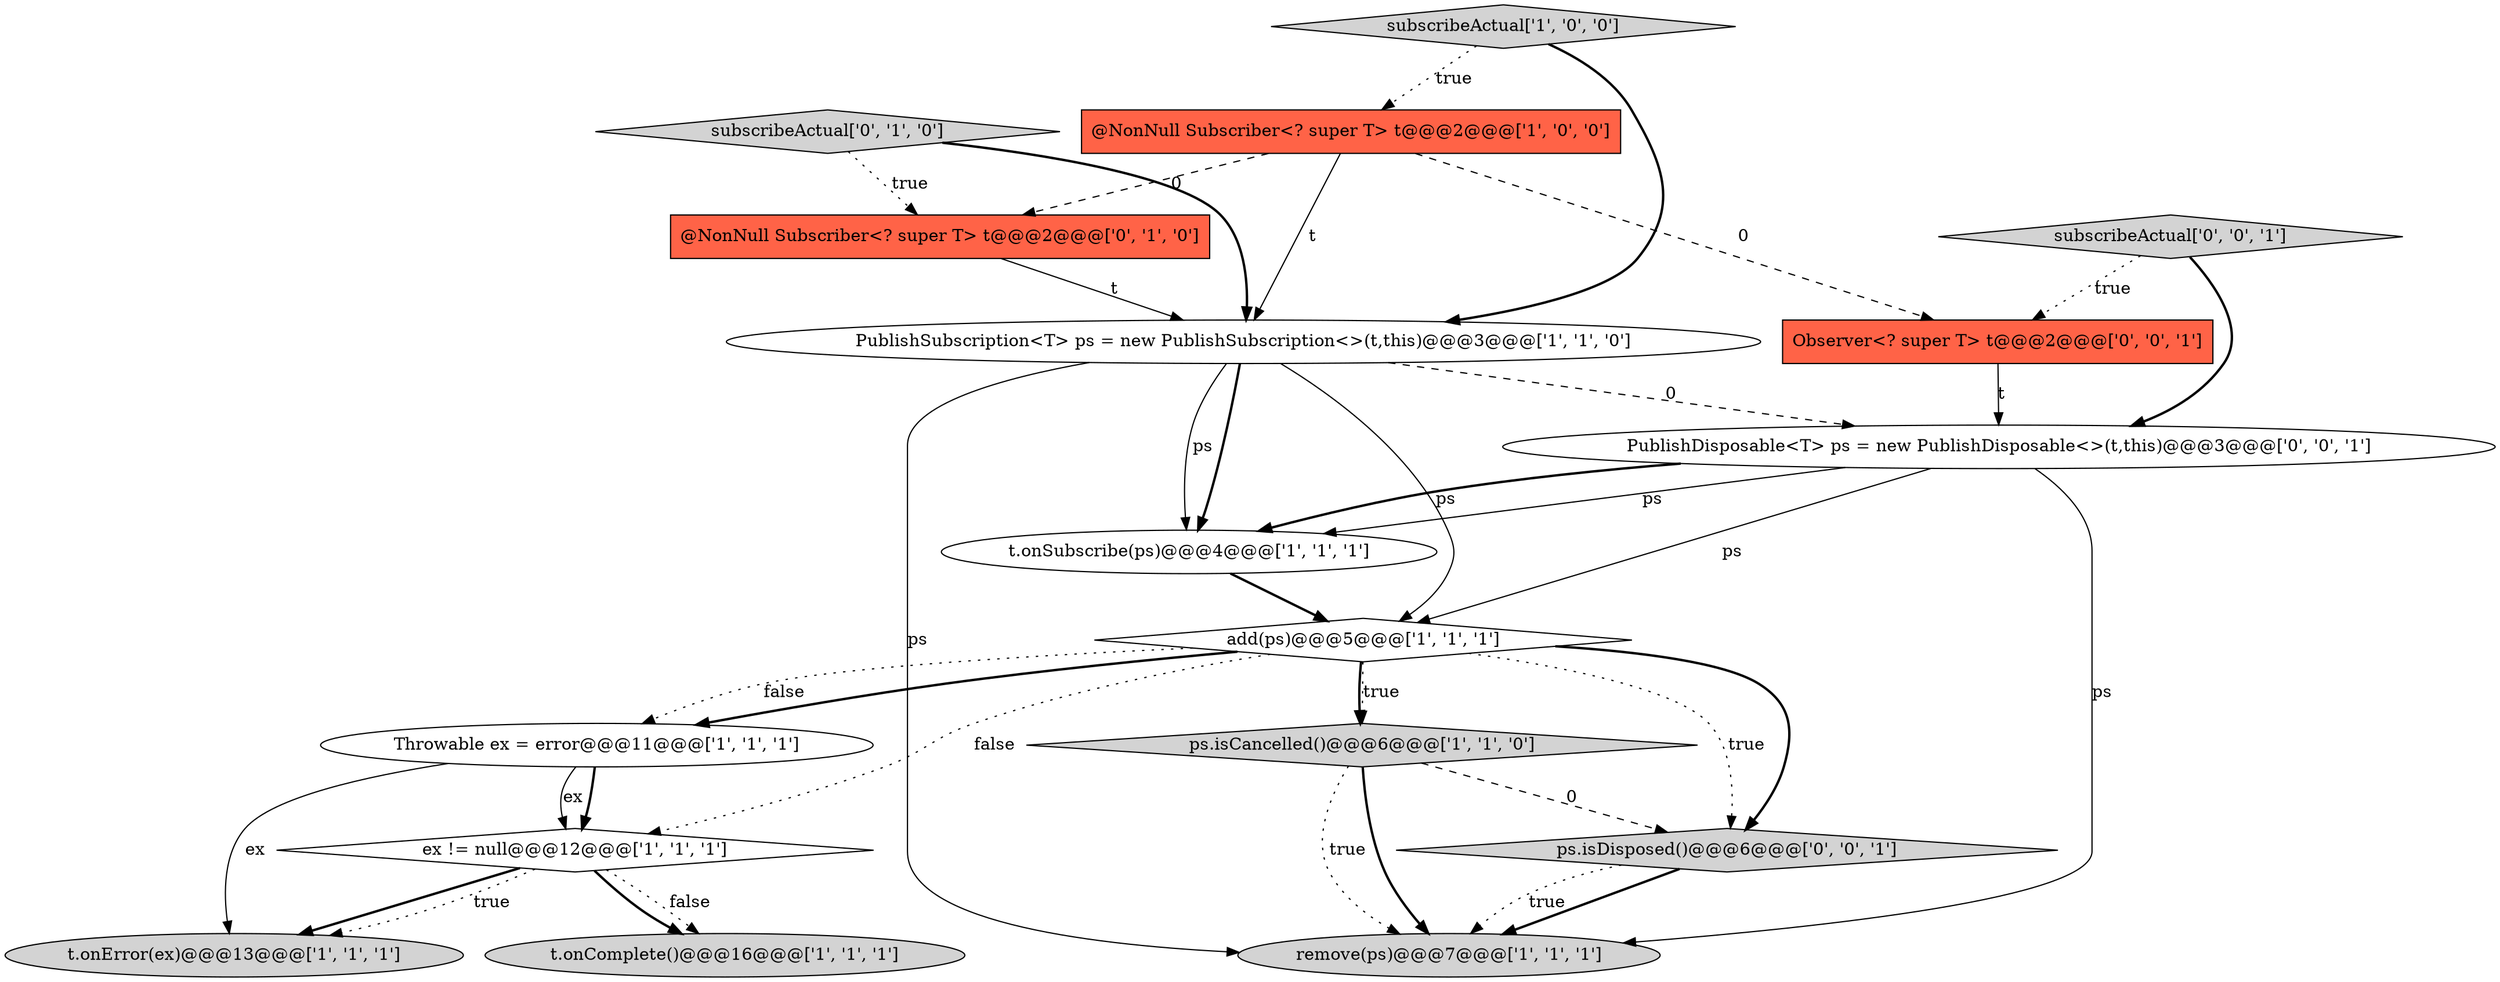 digraph {
0 [style = filled, label = "t.onError(ex)@@@13@@@['1', '1', '1']", fillcolor = lightgray, shape = ellipse image = "AAA0AAABBB1BBB"];
14 [style = filled, label = "Observer<? super T> t@@@2@@@['0', '0', '1']", fillcolor = tomato, shape = box image = "AAA0AAABBB3BBB"];
2 [style = filled, label = "@NonNull Subscriber<? super T> t@@@2@@@['1', '0', '0']", fillcolor = tomato, shape = box image = "AAA1AAABBB1BBB"];
13 [style = filled, label = "subscribeActual['0', '0', '1']", fillcolor = lightgray, shape = diamond image = "AAA0AAABBB3BBB"];
6 [style = filled, label = "subscribeActual['1', '0', '0']", fillcolor = lightgray, shape = diamond image = "AAA0AAABBB1BBB"];
9 [style = filled, label = "t.onSubscribe(ps)@@@4@@@['1', '1', '1']", fillcolor = white, shape = ellipse image = "AAA0AAABBB1BBB"];
5 [style = filled, label = "add(ps)@@@5@@@['1', '1', '1']", fillcolor = white, shape = diamond image = "AAA0AAABBB1BBB"];
10 [style = filled, label = "remove(ps)@@@7@@@['1', '1', '1']", fillcolor = lightgray, shape = ellipse image = "AAA0AAABBB1BBB"];
11 [style = filled, label = "subscribeActual['0', '1', '0']", fillcolor = lightgray, shape = diamond image = "AAA0AAABBB2BBB"];
16 [style = filled, label = "PublishDisposable<T> ps = new PublishDisposable<>(t,this)@@@3@@@['0', '0', '1']", fillcolor = white, shape = ellipse image = "AAA0AAABBB3BBB"];
1 [style = filled, label = "t.onComplete()@@@16@@@['1', '1', '1']", fillcolor = lightgray, shape = ellipse image = "AAA0AAABBB1BBB"];
8 [style = filled, label = "ex != null@@@12@@@['1', '1', '1']", fillcolor = white, shape = diamond image = "AAA0AAABBB1BBB"];
3 [style = filled, label = "PublishSubscription<T> ps = new PublishSubscription<>(t,this)@@@3@@@['1', '1', '0']", fillcolor = white, shape = ellipse image = "AAA0AAABBB1BBB"];
12 [style = filled, label = "@NonNull Subscriber<? super T> t@@@2@@@['0', '1', '0']", fillcolor = tomato, shape = box image = "AAA1AAABBB2BBB"];
7 [style = filled, label = "Throwable ex = error@@@11@@@['1', '1', '1']", fillcolor = white, shape = ellipse image = "AAA0AAABBB1BBB"];
4 [style = filled, label = "ps.isCancelled()@@@6@@@['1', '1', '0']", fillcolor = lightgray, shape = diamond image = "AAA0AAABBB1BBB"];
15 [style = filled, label = "ps.isDisposed()@@@6@@@['0', '0', '1']", fillcolor = lightgray, shape = diamond image = "AAA0AAABBB3BBB"];
4->10 [style = bold, label=""];
6->3 [style = bold, label=""];
15->10 [style = bold, label=""];
3->10 [style = solid, label="ps"];
2->3 [style = solid, label="t"];
7->0 [style = solid, label="ex"];
16->5 [style = solid, label="ps"];
4->10 [style = dotted, label="true"];
5->7 [style = dotted, label="false"];
11->12 [style = dotted, label="true"];
14->16 [style = solid, label="t"];
5->15 [style = bold, label=""];
15->10 [style = dotted, label="true"];
7->8 [style = bold, label=""];
5->15 [style = dotted, label="true"];
13->16 [style = bold, label=""];
5->4 [style = dotted, label="true"];
8->0 [style = bold, label=""];
3->9 [style = bold, label=""];
8->1 [style = bold, label=""];
2->12 [style = dashed, label="0"];
6->2 [style = dotted, label="true"];
2->14 [style = dashed, label="0"];
11->3 [style = bold, label=""];
16->10 [style = solid, label="ps"];
4->15 [style = dashed, label="0"];
5->4 [style = bold, label=""];
7->8 [style = solid, label="ex"];
9->5 [style = bold, label=""];
3->9 [style = solid, label="ps"];
3->5 [style = solid, label="ps"];
5->7 [style = bold, label=""];
8->0 [style = dotted, label="true"];
12->3 [style = solid, label="t"];
5->8 [style = dotted, label="false"];
13->14 [style = dotted, label="true"];
8->1 [style = dotted, label="false"];
16->9 [style = bold, label=""];
3->16 [style = dashed, label="0"];
16->9 [style = solid, label="ps"];
}
